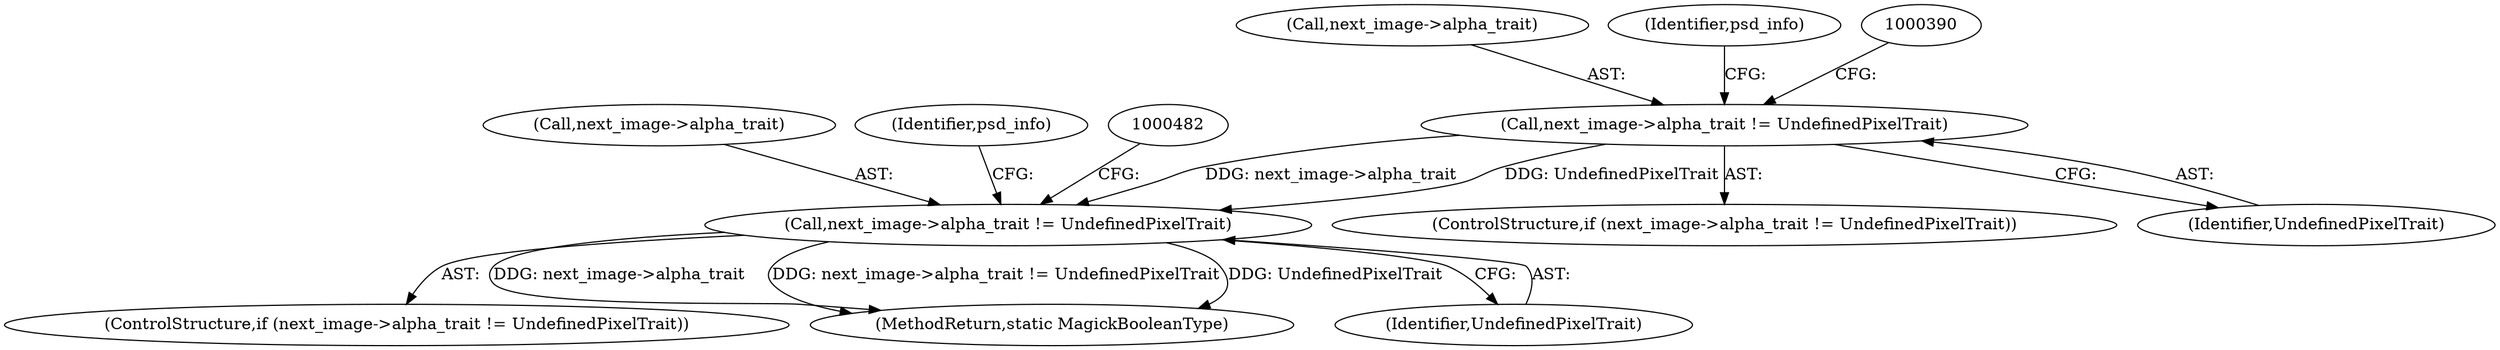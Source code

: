 digraph "0_ImageMagick_6f1879d498bcc5cce12fe0c5decb8dbc0f608e5d@pointer" {
"1000376" [label="(Call,next_image->alpha_trait != UndefinedPixelTrait)"];
"1000467" [label="(Call,next_image->alpha_trait != UndefinedPixelTrait)"];
"1000467" [label="(Call,next_image->alpha_trait != UndefinedPixelTrait)"];
"1000466" [label="(ControlStructure,if (next_image->alpha_trait != UndefinedPixelTrait))"];
"1000377" [label="(Call,next_image->alpha_trait)"];
"1000375" [label="(ControlStructure,if (next_image->alpha_trait != UndefinedPixelTrait))"];
"1000380" [label="(Identifier,UndefinedPixelTrait)"];
"1000376" [label="(Call,next_image->alpha_trait != UndefinedPixelTrait)"];
"1000468" [label="(Call,next_image->alpha_trait)"];
"1000513" [label="(MethodReturn,static MagickBooleanType)"];
"1000473" [label="(Identifier,psd_info)"];
"1000471" [label="(Identifier,UndefinedPixelTrait)"];
"1000382" [label="(Identifier,psd_info)"];
"1000376" -> "1000375"  [label="AST: "];
"1000376" -> "1000380"  [label="CFG: "];
"1000377" -> "1000376"  [label="AST: "];
"1000380" -> "1000376"  [label="AST: "];
"1000382" -> "1000376"  [label="CFG: "];
"1000390" -> "1000376"  [label="CFG: "];
"1000376" -> "1000467"  [label="DDG: next_image->alpha_trait"];
"1000376" -> "1000467"  [label="DDG: UndefinedPixelTrait"];
"1000467" -> "1000466"  [label="AST: "];
"1000467" -> "1000471"  [label="CFG: "];
"1000468" -> "1000467"  [label="AST: "];
"1000471" -> "1000467"  [label="AST: "];
"1000473" -> "1000467"  [label="CFG: "];
"1000482" -> "1000467"  [label="CFG: "];
"1000467" -> "1000513"  [label="DDG: next_image->alpha_trait"];
"1000467" -> "1000513"  [label="DDG: next_image->alpha_trait != UndefinedPixelTrait"];
"1000467" -> "1000513"  [label="DDG: UndefinedPixelTrait"];
}
